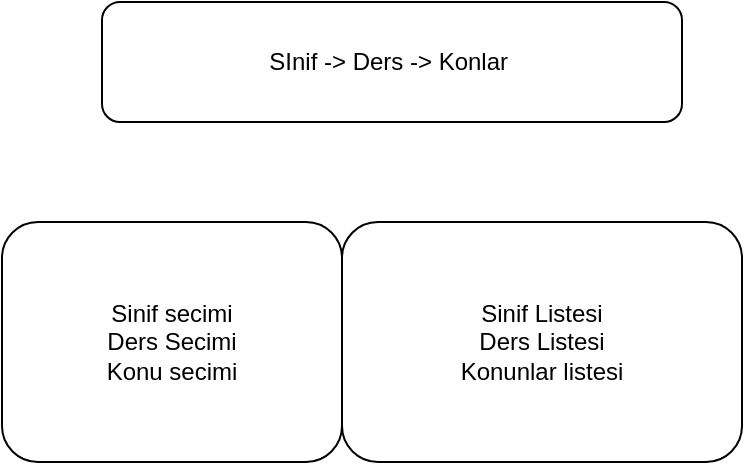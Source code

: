 <mxfile>
    <diagram id="Jx681PXJkfwk6c4w5hEH" name="Page-1">
        <mxGraphModel dx="1061" dy="767" grid="1" gridSize="10" guides="1" tooltips="1" connect="1" arrows="1" fold="1" page="1" pageScale="1" pageWidth="850" pageHeight="1100" math="0" shadow="0">
            <root>
                <mxCell id="0"/>
                <mxCell id="1" parent="0"/>
                <mxCell id="2" value="SInif -&amp;gt; Ders -&amp;gt; Konlar&amp;nbsp;" style="rounded=1;whiteSpace=wrap;html=1;" vertex="1" parent="1">
                    <mxGeometry x="110" y="40" width="290" height="60" as="geometry"/>
                </mxCell>
                <mxCell id="3" value="Sinif Listesi&lt;br&gt;Ders Listesi&lt;br&gt;Konunlar listesi" style="rounded=1;whiteSpace=wrap;html=1;" vertex="1" parent="1">
                    <mxGeometry x="230" y="150" width="200" height="120" as="geometry"/>
                </mxCell>
                <mxCell id="4" value="Sinif secimi&lt;br&gt;Ders Secimi&lt;br&gt;Konu secimi" style="rounded=1;whiteSpace=wrap;html=1;" vertex="1" parent="1">
                    <mxGeometry x="60" y="150" width="170" height="120" as="geometry"/>
                </mxCell>
            </root>
        </mxGraphModel>
    </diagram>
</mxfile>